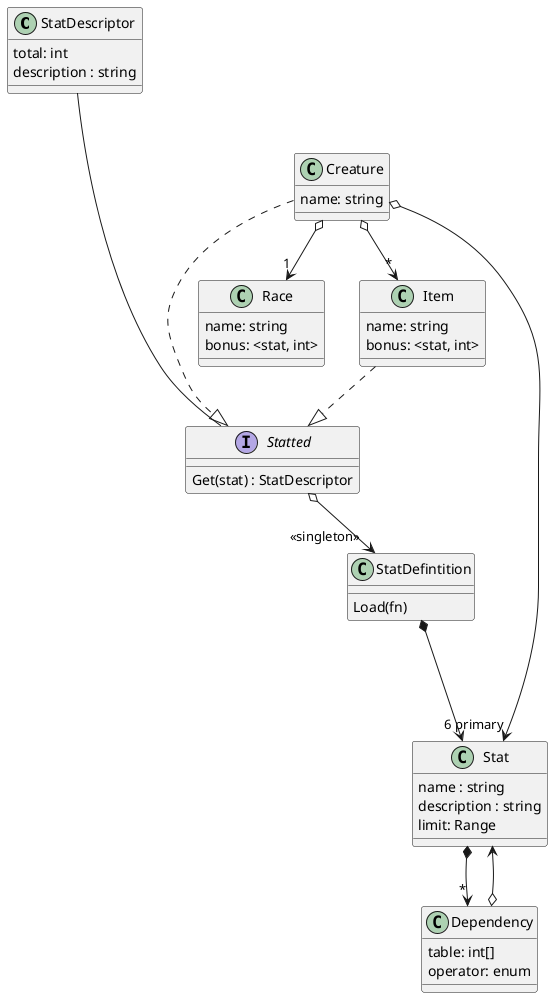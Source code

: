 @startuml

class StatDescriptor {
   total: int
   description : string
}

class StatDefintition {
  Load(fn)
}
interface Statted
{
   Get(stat) : StatDescriptor
}


class Creature {
  name: string
}

Creature ...|> Statted

class Race {
    name: string
    bonus: <stat, int>
}

class Item {
   name: string
   bonus: <stat, int>
}

class Stat {
    name : string
    description : string
    limit: Range
}

Creature o--> "6 primary" Stat

class Dependency {
   table: int[]
   operator: enum
}


StatDescriptor ---- Statted
Statted o--> "<<singleton>>" StatDefintition
Stat *--> "*" Dependency
Dependency o--> Stat

Creature o--> "1" Race
Creature o--> "*" Item
StatDefintition *---> Stat

Item ..|> Statted
@enduml
